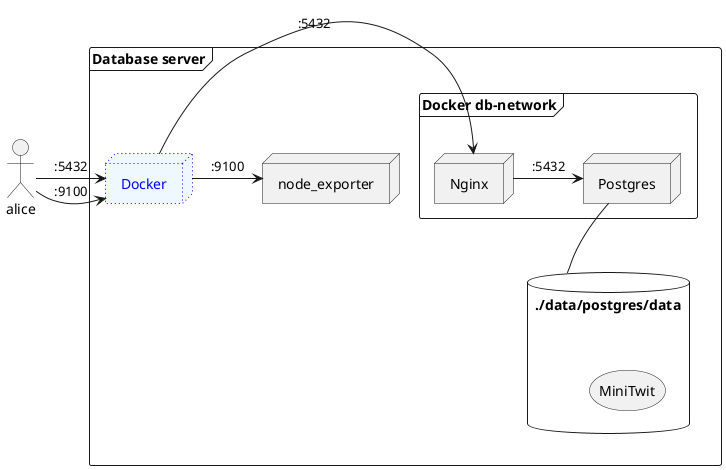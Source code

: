 @startuml deployment
actor alice as a
frame "Database server" {

  node  Docker #aliceblue;line:blue;line.dotted;text:blue
  node node_exporter
      database ./data/postgres/data as db {
      storage MiniTwit
    }

  frame "Docker db-network" as dockernet  {
    node Nginx
    node Postgres
  }



a -> Docker : ":5432"
a -> Docker : ":9100"
Docker-> Nginx : ":5432"
Docker-> node_exporter : ":9100"
Nginx -> Postgres : ":5432"
Postgres -- db

}
@enduml